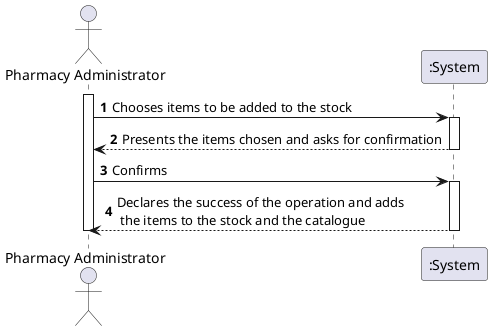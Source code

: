 @startuml
autonumber
actor "Pharmacy Administrator" as P
participant ":System" as S
activate P

P-> S : Chooses items to be added to the stock
activate S
S --> P : Presents the items chosen and asks for confirmation
deactivate S
P-> S :Confirms
activate S
S --> P : Declares the success of the operation and adds \n the items to the stock and the catalogue
deactivate S


deactivate P
@enduml